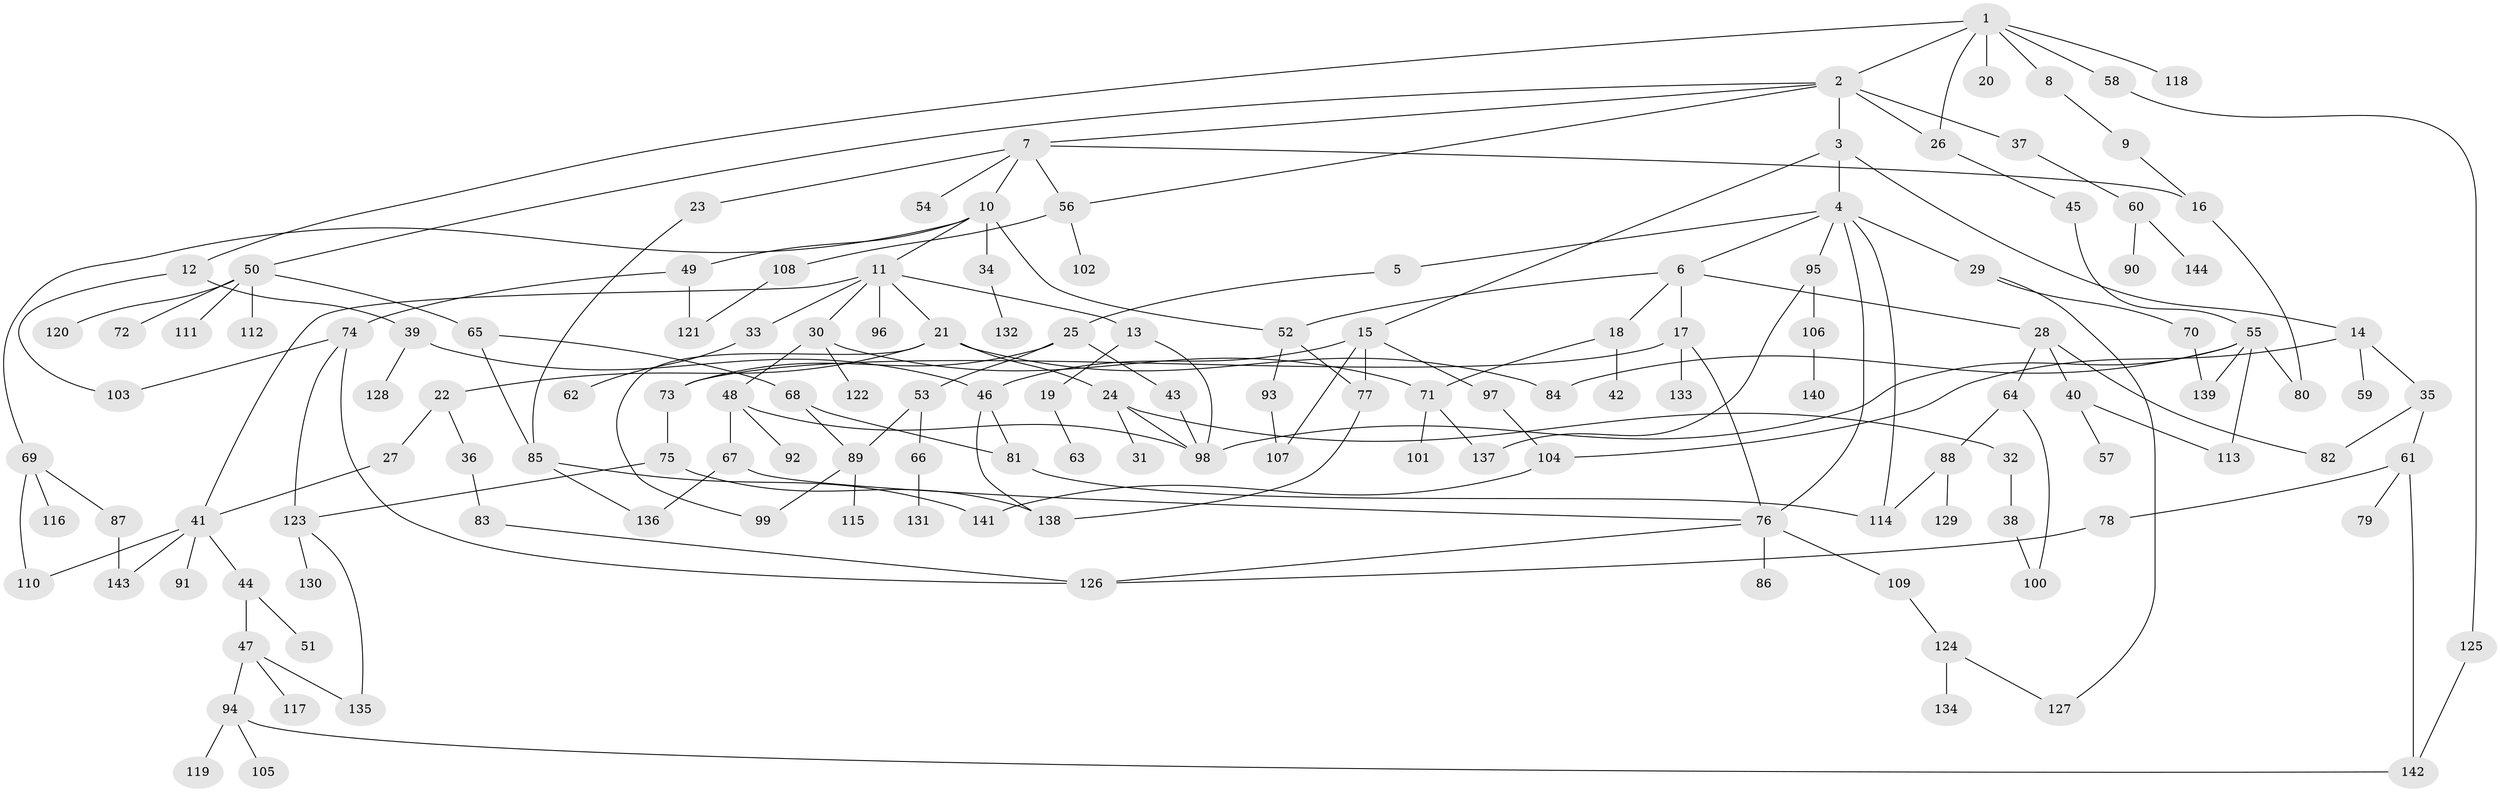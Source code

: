 // coarse degree distribution, {6: 0.0297029702970297, 7: 0.0297029702970297, 4: 0.10891089108910891, 8: 0.0297029702970297, 2: 0.2376237623762376, 5: 0.09900990099009901, 3: 0.19801980198019803, 1: 0.26732673267326734}
// Generated by graph-tools (version 1.1) at 2025/51/02/27/25 19:51:37]
// undirected, 144 vertices, 189 edges
graph export_dot {
graph [start="1"]
  node [color=gray90,style=filled];
  1;
  2;
  3;
  4;
  5;
  6;
  7;
  8;
  9;
  10;
  11;
  12;
  13;
  14;
  15;
  16;
  17;
  18;
  19;
  20;
  21;
  22;
  23;
  24;
  25;
  26;
  27;
  28;
  29;
  30;
  31;
  32;
  33;
  34;
  35;
  36;
  37;
  38;
  39;
  40;
  41;
  42;
  43;
  44;
  45;
  46;
  47;
  48;
  49;
  50;
  51;
  52;
  53;
  54;
  55;
  56;
  57;
  58;
  59;
  60;
  61;
  62;
  63;
  64;
  65;
  66;
  67;
  68;
  69;
  70;
  71;
  72;
  73;
  74;
  75;
  76;
  77;
  78;
  79;
  80;
  81;
  82;
  83;
  84;
  85;
  86;
  87;
  88;
  89;
  90;
  91;
  92;
  93;
  94;
  95;
  96;
  97;
  98;
  99;
  100;
  101;
  102;
  103;
  104;
  105;
  106;
  107;
  108;
  109;
  110;
  111;
  112;
  113;
  114;
  115;
  116;
  117;
  118;
  119;
  120;
  121;
  122;
  123;
  124;
  125;
  126;
  127;
  128;
  129;
  130;
  131;
  132;
  133;
  134;
  135;
  136;
  137;
  138;
  139;
  140;
  141;
  142;
  143;
  144;
  1 -- 2;
  1 -- 8;
  1 -- 12;
  1 -- 20;
  1 -- 58;
  1 -- 118;
  1 -- 26;
  2 -- 3;
  2 -- 7;
  2 -- 26;
  2 -- 37;
  2 -- 50;
  2 -- 56;
  3 -- 4;
  3 -- 14;
  3 -- 15;
  4 -- 5;
  4 -- 6;
  4 -- 29;
  4 -- 95;
  4 -- 114;
  4 -- 76;
  5 -- 25;
  6 -- 17;
  6 -- 18;
  6 -- 28;
  6 -- 52;
  7 -- 10;
  7 -- 16;
  7 -- 23;
  7 -- 54;
  7 -- 56;
  8 -- 9;
  9 -- 16;
  10 -- 11;
  10 -- 34;
  10 -- 49;
  10 -- 69;
  10 -- 52;
  11 -- 13;
  11 -- 21;
  11 -- 30;
  11 -- 33;
  11 -- 96;
  11 -- 41;
  12 -- 39;
  12 -- 103;
  13 -- 19;
  13 -- 98;
  14 -- 35;
  14 -- 59;
  14 -- 104;
  15 -- 46;
  15 -- 77;
  15 -- 97;
  15 -- 107;
  16 -- 80;
  17 -- 133;
  17 -- 76;
  17 -- 73;
  18 -- 42;
  18 -- 71;
  19 -- 63;
  21 -- 22;
  21 -- 24;
  21 -- 99;
  21 -- 84;
  22 -- 27;
  22 -- 36;
  23 -- 85;
  24 -- 31;
  24 -- 32;
  24 -- 98;
  25 -- 43;
  25 -- 53;
  25 -- 73;
  26 -- 45;
  27 -- 41;
  28 -- 40;
  28 -- 64;
  28 -- 82;
  29 -- 70;
  29 -- 127;
  30 -- 48;
  30 -- 122;
  30 -- 71;
  32 -- 38;
  33 -- 62;
  34 -- 132;
  35 -- 61;
  35 -- 82;
  36 -- 83;
  37 -- 60;
  38 -- 100;
  39 -- 128;
  39 -- 46;
  40 -- 57;
  40 -- 113;
  41 -- 44;
  41 -- 91;
  41 -- 110;
  41 -- 143;
  43 -- 98;
  44 -- 47;
  44 -- 51;
  45 -- 55;
  46 -- 81;
  46 -- 138;
  47 -- 94;
  47 -- 117;
  47 -- 135;
  48 -- 67;
  48 -- 92;
  48 -- 98;
  49 -- 74;
  49 -- 121;
  50 -- 65;
  50 -- 72;
  50 -- 111;
  50 -- 112;
  50 -- 120;
  52 -- 93;
  52 -- 77;
  53 -- 66;
  53 -- 89;
  55 -- 84;
  55 -- 113;
  55 -- 139;
  55 -- 80;
  55 -- 98;
  56 -- 102;
  56 -- 108;
  58 -- 125;
  60 -- 90;
  60 -- 144;
  61 -- 78;
  61 -- 79;
  61 -- 142;
  64 -- 88;
  64 -- 100;
  65 -- 68;
  65 -- 85;
  66 -- 131;
  67 -- 76;
  67 -- 136;
  68 -- 89;
  68 -- 81;
  69 -- 87;
  69 -- 116;
  69 -- 110;
  70 -- 139;
  71 -- 101;
  71 -- 137;
  73 -- 75;
  74 -- 123;
  74 -- 126;
  74 -- 103;
  75 -- 138;
  75 -- 123;
  76 -- 86;
  76 -- 109;
  76 -- 126;
  77 -- 138;
  78 -- 126;
  81 -- 114;
  83 -- 126;
  85 -- 136;
  85 -- 141;
  87 -- 143;
  88 -- 129;
  88 -- 114;
  89 -- 99;
  89 -- 115;
  93 -- 107;
  94 -- 105;
  94 -- 119;
  94 -- 142;
  95 -- 106;
  95 -- 137;
  97 -- 104;
  104 -- 141;
  106 -- 140;
  108 -- 121;
  109 -- 124;
  123 -- 130;
  123 -- 135;
  124 -- 127;
  124 -- 134;
  125 -- 142;
}
